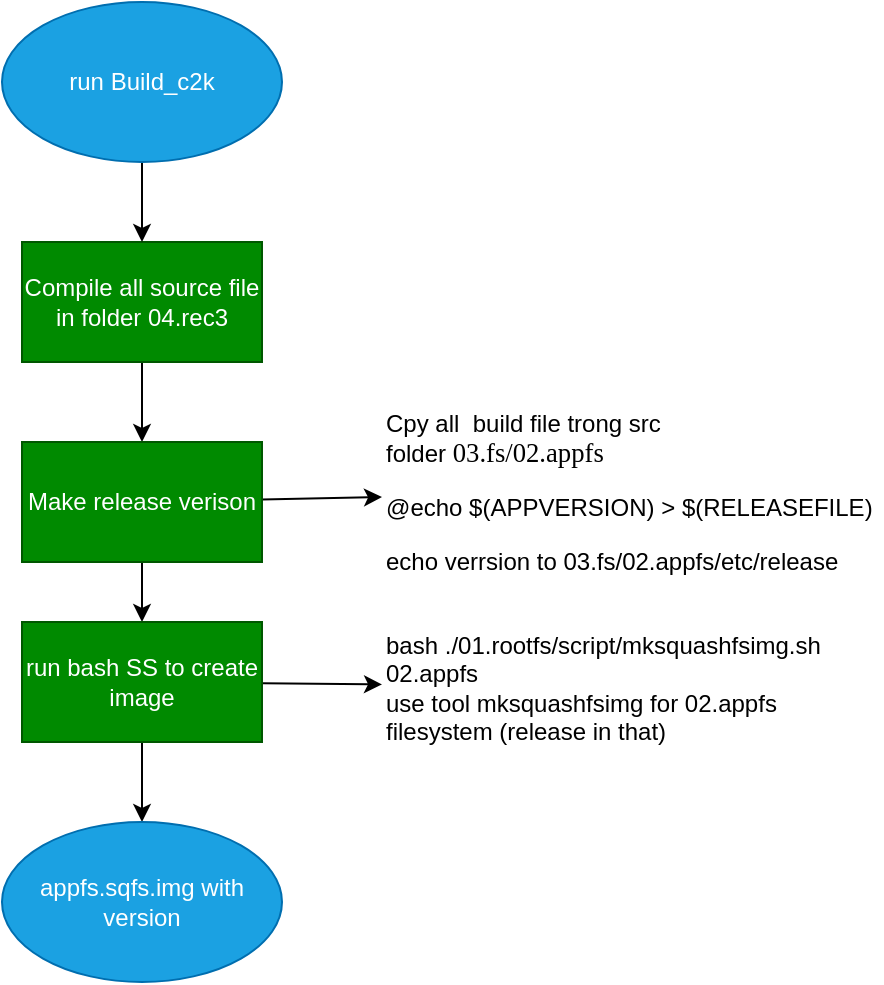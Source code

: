 <mxfile>
    <diagram id="fihdGBVOtfuUwLiuJENj" name="Page-1">
        <mxGraphModel dx="1112" dy="797" grid="1" gridSize="10" guides="1" tooltips="1" connect="1" arrows="1" fold="1" page="1" pageScale="1" pageWidth="850" pageHeight="1100" math="0" shadow="0">
            <root>
                <mxCell id="0"/>
                <mxCell id="1" parent="0"/>
                <mxCell id="17" value="" style="edgeStyle=none;html=1;" edge="1" parent="1" source="3" target="4">
                    <mxGeometry relative="1" as="geometry"/>
                </mxCell>
                <mxCell id="3" value="Compile all source file in folder 04.rec3" style="whiteSpace=wrap;html=1;fillColor=#008a00;fontColor=#ffffff;strokeColor=#005700;" vertex="1" parent="1">
                    <mxGeometry x="260" y="240" width="120" height="60" as="geometry"/>
                </mxCell>
                <mxCell id="12" value="" style="edgeStyle=none;html=1;" edge="1" parent="1" source="4" target="8">
                    <mxGeometry relative="1" as="geometry"/>
                </mxCell>
                <mxCell id="18" value="" style="edgeStyle=none;html=1;" edge="1" parent="1" source="4" target="9">
                    <mxGeometry relative="1" as="geometry"/>
                </mxCell>
                <mxCell id="4" value="Make release verison" style="whiteSpace=wrap;html=1;fillColor=#008a00;fontColor=#ffffff;strokeColor=#005700;" vertex="1" parent="1">
                    <mxGeometry x="260" y="340" width="120" height="60" as="geometry"/>
                </mxCell>
                <mxCell id="16" value="" style="edgeStyle=none;html=1;" edge="1" parent="1" source="6" target="3">
                    <mxGeometry relative="1" as="geometry"/>
                </mxCell>
                <mxCell id="6" value="run Build_c2k" style="ellipse;whiteSpace=wrap;html=1;fillColor=#1ba1e2;fontColor=#ffffff;strokeColor=#006EAF;" vertex="1" parent="1">
                    <mxGeometry x="250" y="120" width="140" height="80" as="geometry"/>
                </mxCell>
                <mxCell id="8" value="&lt;p class=&quot;MsoListParagraph&quot;&gt;&lt;/p&gt;&lt;div style=&quot;&quot;&gt;&lt;br&gt;&lt;/div&gt;&lt;div style=&quot;&quot;&gt;&lt;span style=&quot;text-indent: -0.25in; background-color: initial;&quot;&gt;Cpy all&amp;nbsp; build file trong src folder&amp;nbsp;&lt;/span&gt;&lt;span style=&quot;font-size:10.0pt;font-family:&amp;quot;Times New Roman&amp;quot;,serif;&lt;br/&gt;mso-fareast-font-family:Calibri;mso-fareast-theme-font:minor-latin;mso-font-kerning:&lt;br/&gt;0pt;mso-ligatures:none;mso-ansi-language:EN-US;mso-fareast-language:EN-US;&lt;br/&gt;mso-bidi-language:AR-SA&quot;&gt;03.fs/02.appfs&lt;/span&gt;&lt;span style=&quot;text-indent: -0.25in; background-color: initial;&quot;&gt;&amp;nbsp;&lt;/span&gt;&lt;/div&gt;&lt;div style=&quot;&quot;&gt;&lt;p class=&quot;MsoNormal&quot;&gt;&lt;span&gt;@&lt;/span&gt;&lt;span&gt;echo &lt;/span&gt;&lt;span&gt;$(&lt;/span&gt;&lt;span&gt;APPVERSION&lt;/span&gt;&lt;span&gt;)&lt;/span&gt;&lt;span&gt; &amp;gt; &lt;/span&gt;&lt;span&gt;$(&lt;/span&gt;&lt;span&gt;RELEASEFILE&lt;/span&gt;&lt;span&gt;)&lt;/span&gt;&lt;span&gt;&lt;/span&gt;&lt;/p&gt;&lt;/div&gt;&lt;div style=&quot;&quot;&gt;&lt;span style=&quot;text-indent: -0.25in; background-color: initial;&quot;&gt;echo verrsion to&amp;nbsp;&lt;/span&gt;&lt;span style=&quot;text-indent: -24px; background-color: initial;&quot;&gt;03.fs/02.appfs/etc/release&lt;/span&gt;&lt;span style=&quot;text-indent: -24px; background-color: initial;&quot;&gt;&amp;nbsp;&lt;/span&gt;&lt;/div&gt;&lt;div style=&quot;&quot;&gt;&lt;span style=&quot;text-indent: -0.25in; background-color: initial;&quot;&gt;&lt;br&gt;&lt;/span&gt;&lt;/div&gt;&lt;p class=&quot;MsoListParagraph&quot;&gt;&lt;/p&gt;&lt;p&gt;&lt;/p&gt;" style="text;strokeColor=none;align=left;fillColor=none;html=1;verticalAlign=middle;whiteSpace=wrap;rounded=0;" vertex="1" parent="1">
                    <mxGeometry x="440" y="320" width="250" height="90" as="geometry"/>
                </mxCell>
                <mxCell id="15" value="" style="edgeStyle=none;html=1;" edge="1" parent="1" source="9" target="14">
                    <mxGeometry relative="1" as="geometry"/>
                </mxCell>
                <mxCell id="20" value="" style="edgeStyle=none;html=1;" edge="1" parent="1" source="9" target="19">
                    <mxGeometry relative="1" as="geometry"/>
                </mxCell>
                <mxCell id="9" value="run bash SS to create image" style="whiteSpace=wrap;html=1;fillColor=#008a00;fontColor=#ffffff;strokeColor=#005700;" vertex="1" parent="1">
                    <mxGeometry x="260" y="430" width="120" height="60" as="geometry"/>
                </mxCell>
                <mxCell id="14" value="bash ./01.rootfs/script/mksquashfsimg.sh 02.appfs&lt;br&gt;use tool&amp;nbsp;mksquashfsimg for&amp;nbsp;&lt;span&gt;02.appfs filesystem (release in that)&lt;/span&gt;" style="text;strokeColor=none;align=left;fillColor=none;html=1;verticalAlign=middle;whiteSpace=wrap;rounded=0;" vertex="1" parent="1">
                    <mxGeometry x="440" y="425" width="250" height="75" as="geometry"/>
                </mxCell>
                <mxCell id="19" value="&lt;span&gt;appfs.sqfs.img with version&lt;br&gt;&lt;/span&gt;" style="ellipse;whiteSpace=wrap;html=1;fillColor=#1ba1e2;fontColor=#ffffff;strokeColor=#006EAF;" vertex="1" parent="1">
                    <mxGeometry x="250" y="530" width="140" height="80" as="geometry"/>
                </mxCell>
            </root>
        </mxGraphModel>
    </diagram>
</mxfile>